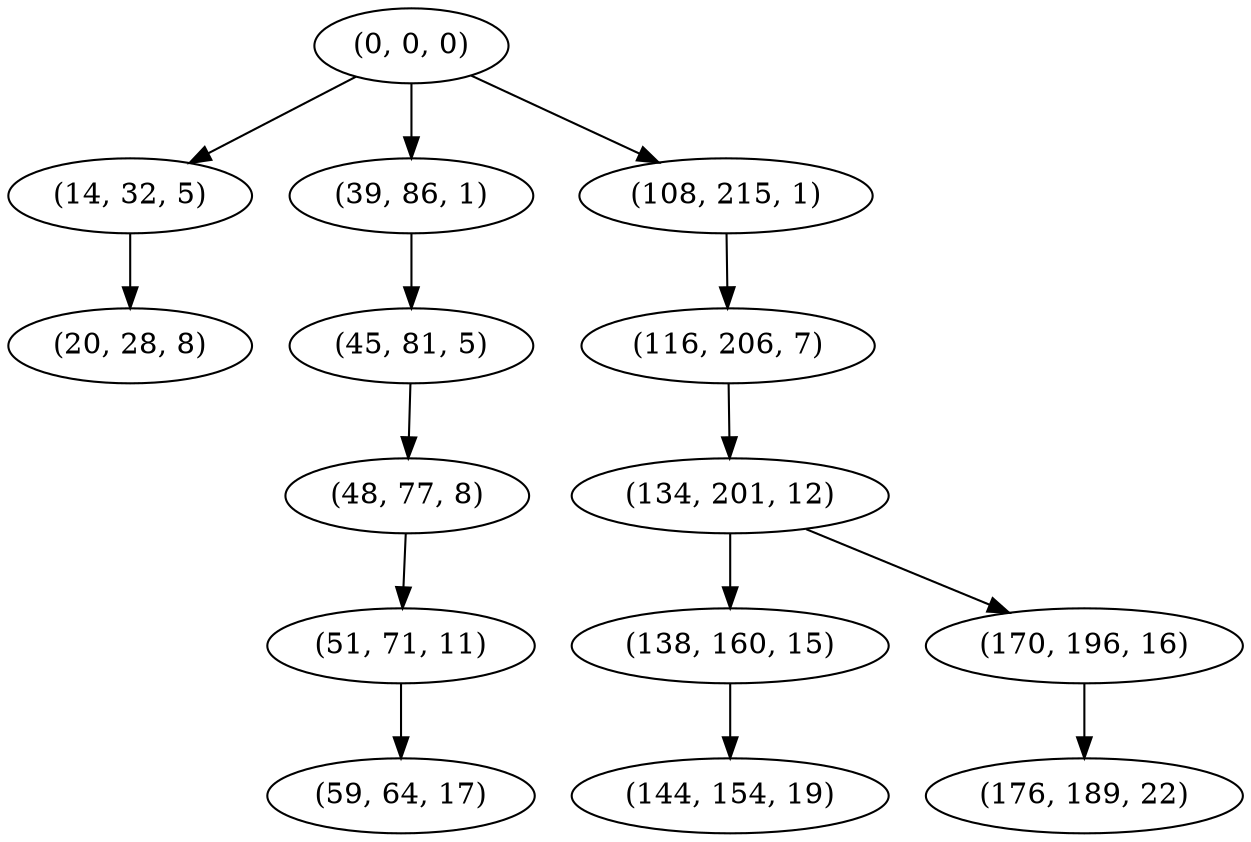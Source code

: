 digraph tree {
    "(0, 0, 0)";
    "(14, 32, 5)";
    "(20, 28, 8)";
    "(39, 86, 1)";
    "(45, 81, 5)";
    "(48, 77, 8)";
    "(51, 71, 11)";
    "(59, 64, 17)";
    "(108, 215, 1)";
    "(116, 206, 7)";
    "(134, 201, 12)";
    "(138, 160, 15)";
    "(144, 154, 19)";
    "(170, 196, 16)";
    "(176, 189, 22)";
    "(0, 0, 0)" -> "(14, 32, 5)";
    "(0, 0, 0)" -> "(39, 86, 1)";
    "(0, 0, 0)" -> "(108, 215, 1)";
    "(14, 32, 5)" -> "(20, 28, 8)";
    "(39, 86, 1)" -> "(45, 81, 5)";
    "(45, 81, 5)" -> "(48, 77, 8)";
    "(48, 77, 8)" -> "(51, 71, 11)";
    "(51, 71, 11)" -> "(59, 64, 17)";
    "(108, 215, 1)" -> "(116, 206, 7)";
    "(116, 206, 7)" -> "(134, 201, 12)";
    "(134, 201, 12)" -> "(138, 160, 15)";
    "(134, 201, 12)" -> "(170, 196, 16)";
    "(138, 160, 15)" -> "(144, 154, 19)";
    "(170, 196, 16)" -> "(176, 189, 22)";
}
